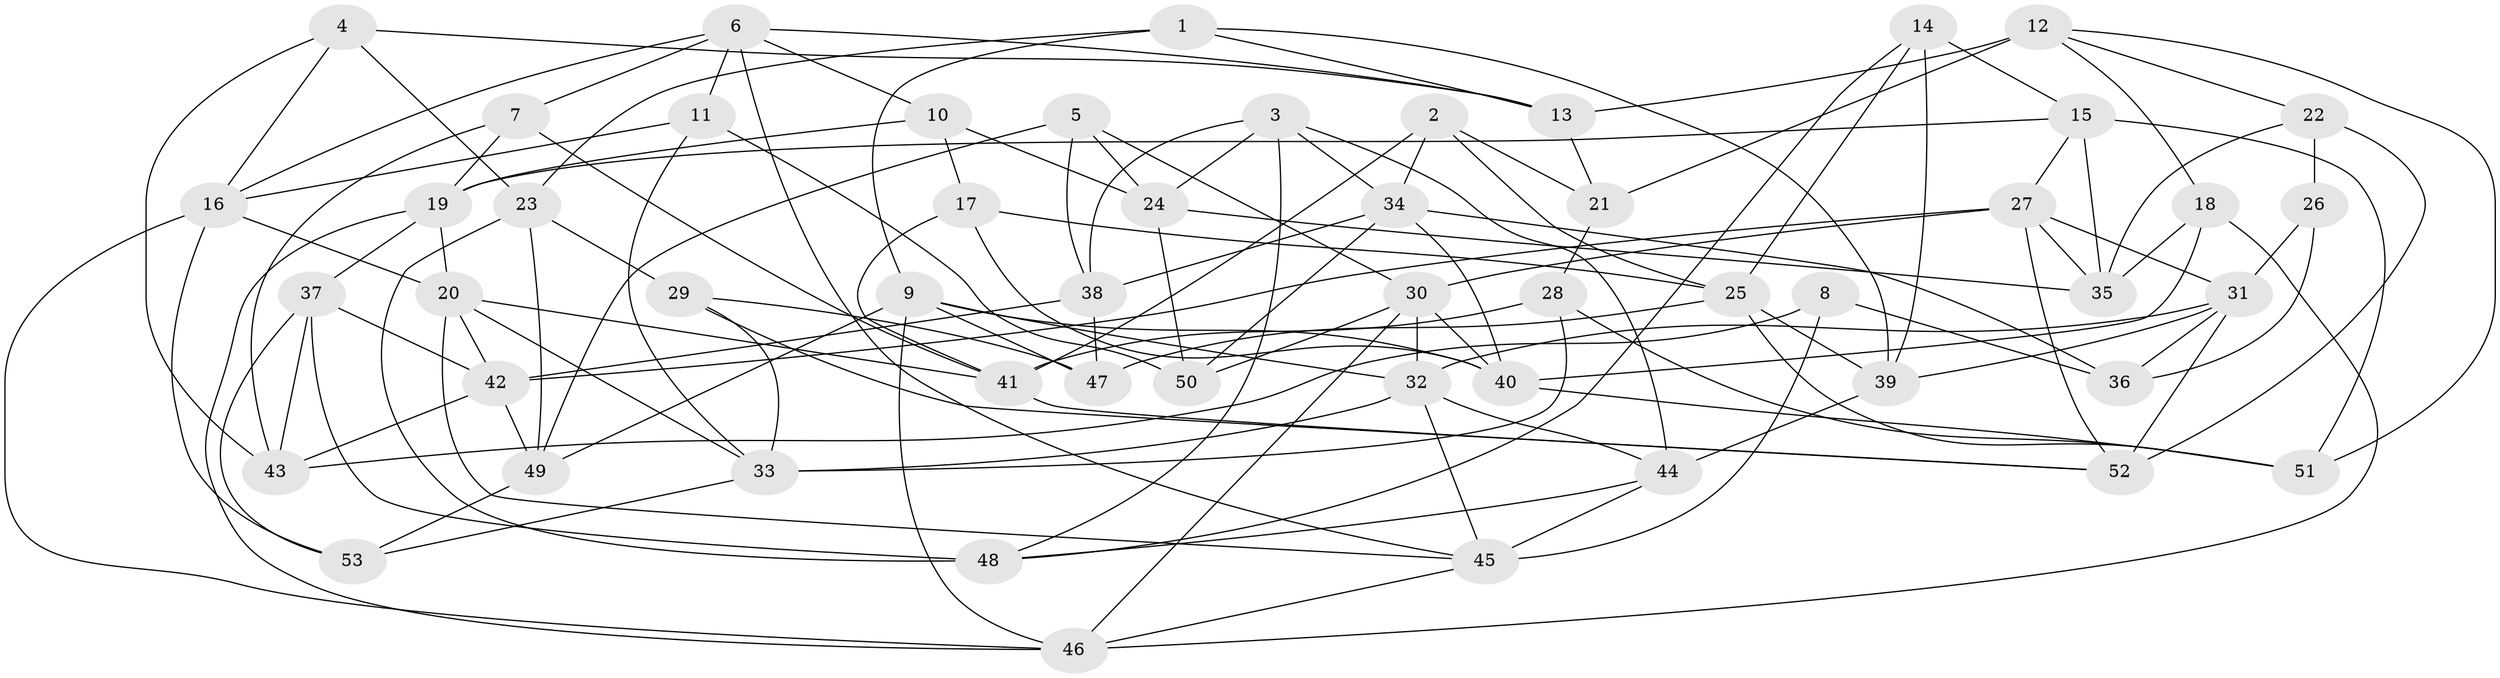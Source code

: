 // original degree distribution, {4: 1.0}
// Generated by graph-tools (version 1.1) at 2025/38/03/04/25 23:38:10]
// undirected, 53 vertices, 130 edges
graph export_dot {
  node [color=gray90,style=filled];
  1;
  2;
  3;
  4;
  5;
  6;
  7;
  8;
  9;
  10;
  11;
  12;
  13;
  14;
  15;
  16;
  17;
  18;
  19;
  20;
  21;
  22;
  23;
  24;
  25;
  26;
  27;
  28;
  29;
  30;
  31;
  32;
  33;
  34;
  35;
  36;
  37;
  38;
  39;
  40;
  41;
  42;
  43;
  44;
  45;
  46;
  47;
  48;
  49;
  50;
  51;
  52;
  53;
  1 -- 9 [weight=1.0];
  1 -- 13 [weight=1.0];
  1 -- 23 [weight=1.0];
  1 -- 39 [weight=1.0];
  2 -- 21 [weight=1.0];
  2 -- 25 [weight=1.0];
  2 -- 34 [weight=1.0];
  2 -- 41 [weight=1.0];
  3 -- 24 [weight=1.0];
  3 -- 34 [weight=1.0];
  3 -- 38 [weight=2.0];
  3 -- 44 [weight=1.0];
  3 -- 48 [weight=1.0];
  4 -- 13 [weight=1.0];
  4 -- 16 [weight=1.0];
  4 -- 23 [weight=1.0];
  4 -- 43 [weight=1.0];
  5 -- 24 [weight=1.0];
  5 -- 30 [weight=1.0];
  5 -- 38 [weight=1.0];
  5 -- 49 [weight=1.0];
  6 -- 7 [weight=1.0];
  6 -- 10 [weight=1.0];
  6 -- 11 [weight=1.0];
  6 -- 13 [weight=1.0];
  6 -- 16 [weight=1.0];
  6 -- 45 [weight=1.0];
  7 -- 19 [weight=1.0];
  7 -- 41 [weight=1.0];
  7 -- 43 [weight=1.0];
  8 -- 36 [weight=1.0];
  8 -- 43 [weight=2.0];
  8 -- 45 [weight=1.0];
  9 -- 32 [weight=1.0];
  9 -- 40 [weight=1.0];
  9 -- 46 [weight=1.0];
  9 -- 47 [weight=1.0];
  9 -- 49 [weight=1.0];
  10 -- 17 [weight=1.0];
  10 -- 19 [weight=1.0];
  10 -- 24 [weight=1.0];
  11 -- 16 [weight=1.0];
  11 -- 33 [weight=1.0];
  11 -- 50 [weight=1.0];
  12 -- 13 [weight=2.0];
  12 -- 18 [weight=1.0];
  12 -- 21 [weight=1.0];
  12 -- 22 [weight=1.0];
  12 -- 51 [weight=1.0];
  13 -- 21 [weight=1.0];
  14 -- 15 [weight=1.0];
  14 -- 25 [weight=1.0];
  14 -- 39 [weight=1.0];
  14 -- 48 [weight=1.0];
  15 -- 19 [weight=1.0];
  15 -- 27 [weight=1.0];
  15 -- 35 [weight=1.0];
  15 -- 51 [weight=2.0];
  16 -- 20 [weight=1.0];
  16 -- 46 [weight=1.0];
  16 -- 53 [weight=1.0];
  17 -- 25 [weight=1.0];
  17 -- 40 [weight=1.0];
  17 -- 41 [weight=1.0];
  18 -- 35 [weight=1.0];
  18 -- 40 [weight=1.0];
  18 -- 46 [weight=1.0];
  19 -- 20 [weight=1.0];
  19 -- 37 [weight=1.0];
  19 -- 46 [weight=1.0];
  20 -- 33 [weight=1.0];
  20 -- 41 [weight=1.0];
  20 -- 42 [weight=1.0];
  20 -- 45 [weight=1.0];
  21 -- 28 [weight=1.0];
  22 -- 26 [weight=2.0];
  22 -- 35 [weight=1.0];
  22 -- 52 [weight=2.0];
  23 -- 29 [weight=1.0];
  23 -- 48 [weight=2.0];
  23 -- 49 [weight=1.0];
  24 -- 35 [weight=2.0];
  24 -- 50 [weight=1.0];
  25 -- 39 [weight=1.0];
  25 -- 47 [weight=1.0];
  25 -- 51 [weight=1.0];
  26 -- 31 [weight=1.0];
  26 -- 36 [weight=1.0];
  27 -- 30 [weight=1.0];
  27 -- 31 [weight=1.0];
  27 -- 35 [weight=1.0];
  27 -- 42 [weight=1.0];
  27 -- 52 [weight=1.0];
  28 -- 33 [weight=1.0];
  28 -- 41 [weight=1.0];
  28 -- 51 [weight=1.0];
  29 -- 33 [weight=1.0];
  29 -- 47 [weight=1.0];
  29 -- 52 [weight=1.0];
  30 -- 32 [weight=1.0];
  30 -- 40 [weight=1.0];
  30 -- 46 [weight=1.0];
  30 -- 50 [weight=1.0];
  31 -- 32 [weight=1.0];
  31 -- 36 [weight=1.0];
  31 -- 39 [weight=1.0];
  31 -- 52 [weight=1.0];
  32 -- 33 [weight=1.0];
  32 -- 44 [weight=1.0];
  32 -- 45 [weight=1.0];
  33 -- 53 [weight=1.0];
  34 -- 36 [weight=1.0];
  34 -- 38 [weight=1.0];
  34 -- 40 [weight=1.0];
  34 -- 50 [weight=1.0];
  37 -- 42 [weight=1.0];
  37 -- 43 [weight=1.0];
  37 -- 48 [weight=1.0];
  37 -- 53 [weight=2.0];
  38 -- 42 [weight=1.0];
  38 -- 47 [weight=1.0];
  39 -- 44 [weight=2.0];
  40 -- 51 [weight=1.0];
  41 -- 52 [weight=1.0];
  42 -- 43 [weight=1.0];
  42 -- 49 [weight=1.0];
  44 -- 45 [weight=1.0];
  44 -- 48 [weight=1.0];
  45 -- 46 [weight=1.0];
  49 -- 53 [weight=2.0];
}
